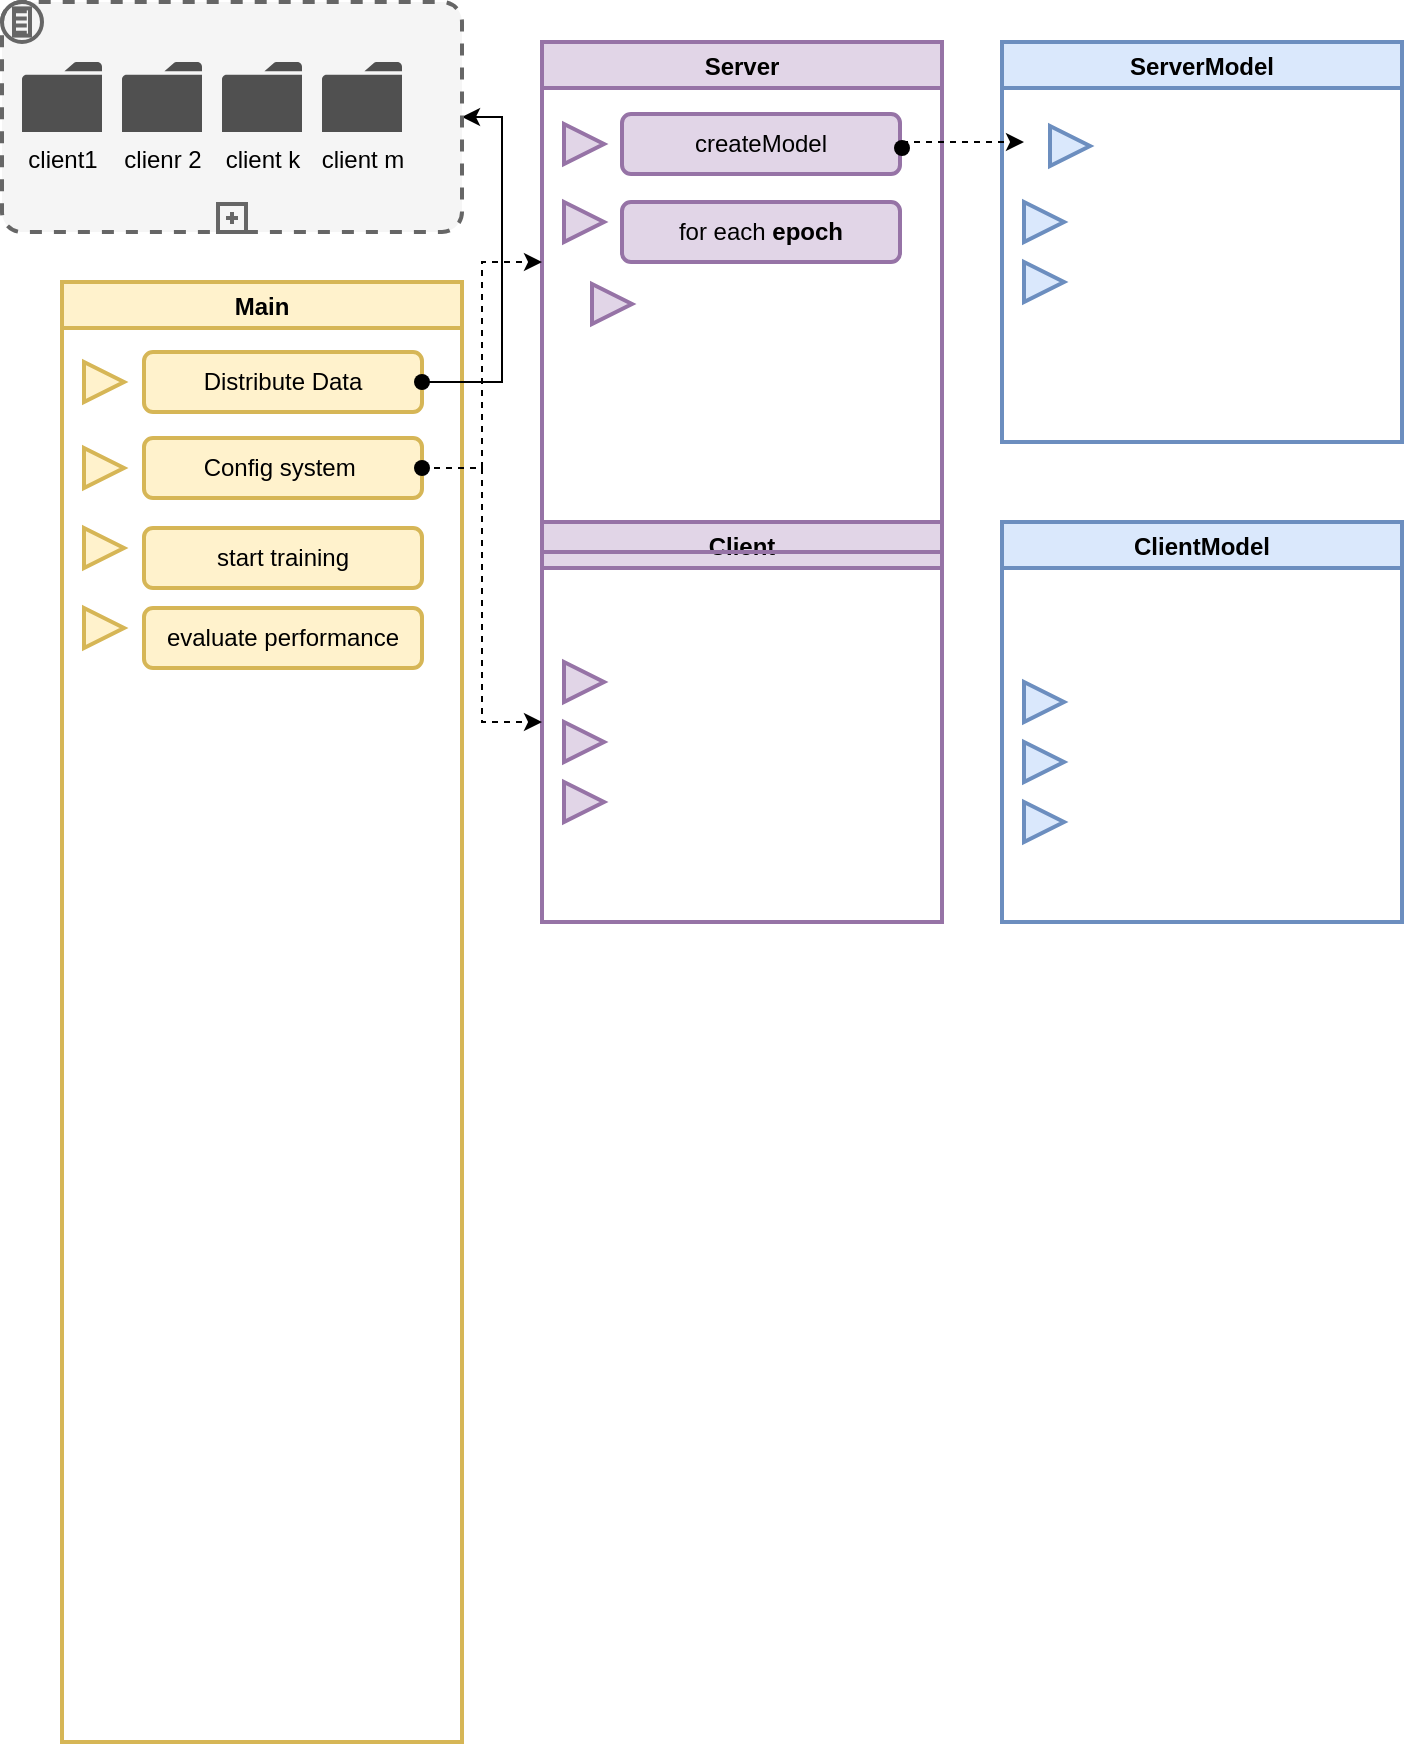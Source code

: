 <mxfile version="17.1.2" type="github">
  <diagram name="Page-1" id="5f0bae14-7c28-e335-631c-24af17079c00">
    <mxGraphModel dx="868" dy="1274" grid="1" gridSize="10" guides="1" tooltips="1" connect="1" arrows="1" fold="1" page="1" pageScale="1" pageWidth="1100" pageHeight="850" background="none" math="0" shadow="0">
      <root>
        <mxCell id="0" />
        <mxCell id="1" parent="0" />
        <mxCell id="U-ktRDvtVMJbWJF2N6Tt-1" value="Main" style="swimlane;fillColor=#fff2cc;strokeColor=#d6b656;strokeWidth=2;" parent="1" vertex="1">
          <mxGeometry x="160" y="-670" width="200" height="730" as="geometry" />
        </mxCell>
        <mxCell id="Rlsf4nvI7hZgjNQiWzl--10" value="" style="triangle;whiteSpace=wrap;html=1;strokeColor=#d6b656;strokeWidth=2;fillColor=#fff2cc;" vertex="1" parent="U-ktRDvtVMJbWJF2N6Tt-1">
          <mxGeometry x="11" y="40" width="20" height="20" as="geometry" />
        </mxCell>
        <mxCell id="Rlsf4nvI7hZgjNQiWzl--12" value="" style="triangle;whiteSpace=wrap;html=1;strokeColor=#d6b656;strokeWidth=2;fillColor=#fff2cc;" vertex="1" parent="U-ktRDvtVMJbWJF2N6Tt-1">
          <mxGeometry x="11" y="83" width="20" height="20" as="geometry" />
        </mxCell>
        <mxCell id="Rlsf4nvI7hZgjNQiWzl--13" value="" style="triangle;whiteSpace=wrap;html=1;strokeColor=#d6b656;strokeWidth=2;fillColor=#fff2cc;" vertex="1" parent="U-ktRDvtVMJbWJF2N6Tt-1">
          <mxGeometry x="11" y="123" width="20" height="20" as="geometry" />
        </mxCell>
        <mxCell id="Rlsf4nvI7hZgjNQiWzl--32" value="Distribute Data" style="rounded=1;whiteSpace=wrap;html=1;strokeColor=#d6b656;strokeWidth=2;fillColor=#fff2cc;" vertex="1" parent="U-ktRDvtVMJbWJF2N6Tt-1">
          <mxGeometry x="41" y="35" width="139" height="30" as="geometry" />
        </mxCell>
        <mxCell id="Rlsf4nvI7hZgjNQiWzl--37" value="" style="shape=waypoint;sketch=0;fillStyle=solid;size=6;pointerEvents=1;points=[];fillColor=none;resizable=0;rotatable=0;perimeter=centerPerimeter;snapToPoint=1;strokeColor=#;strokeWidth=2;" vertex="1" parent="U-ktRDvtVMJbWJF2N6Tt-1">
          <mxGeometry x="160" y="30" width="40" height="40" as="geometry" />
        </mxCell>
        <mxCell id="Rlsf4nvI7hZgjNQiWzl--48" value="Config system&amp;nbsp;&lt;span style=&quot;color: rgba(0 , 0 , 0 , 0) ; font-family: monospace ; font-size: 0px&quot;&gt;%3CmxGraphModel%3E%3Croot%3E%3CmxCell%20id%3D%220%22%2F%3E%3CmxCell%20id%3D%221%22%20parent%3D%220%22%2F%3E%3CmxCell%20id%3D%222%22%20value%3D%22Distribute%20Data%22%20style%3D%22rounded%3D1%3BwhiteSpace%3Dwrap%3Bhtml%3D1%3BstrokeColor%3D%23d6b656%3BstrokeWidth%3D2%3BfillColor%3D%23fff2cc%3B%22%20vertex%3D%221%22%20parent%3D%221%22%3E%3CmxGeometry%20x%3D%22201%22%20y%3D%22-635%22%20width%3D%22139%22%20height%3D%2230%22%20as%3D%22geometry%22%2F%3E%3C%2FmxCell%3E%3C%2Froot%3E%3C%2FmxGraphModel%3E&lt;/span&gt;" style="rounded=1;whiteSpace=wrap;html=1;strokeColor=#d6b656;strokeWidth=2;fillColor=#fff2cc;" vertex="1" parent="U-ktRDvtVMJbWJF2N6Tt-1">
          <mxGeometry x="41" y="78" width="139" height="30" as="geometry" />
        </mxCell>
        <mxCell id="Rlsf4nvI7hZgjNQiWzl--49" value="start training" style="rounded=1;whiteSpace=wrap;html=1;strokeColor=#d6b656;strokeWidth=2;fillColor=#fff2cc;" vertex="1" parent="U-ktRDvtVMJbWJF2N6Tt-1">
          <mxGeometry x="41" y="123" width="139" height="30" as="geometry" />
        </mxCell>
        <mxCell id="Rlsf4nvI7hZgjNQiWzl--50" value="" style="triangle;whiteSpace=wrap;html=1;strokeColor=#d6b656;strokeWidth=2;fillColor=#fff2cc;" vertex="1" parent="U-ktRDvtVMJbWJF2N6Tt-1">
          <mxGeometry x="11" y="163" width="20" height="20" as="geometry" />
        </mxCell>
        <mxCell id="Rlsf4nvI7hZgjNQiWzl--51" value="evaluate performance" style="rounded=1;whiteSpace=wrap;html=1;strokeColor=#d6b656;strokeWidth=2;fillColor=#fff2cc;" vertex="1" parent="U-ktRDvtVMJbWJF2N6Tt-1">
          <mxGeometry x="41" y="163" width="139" height="30" as="geometry" />
        </mxCell>
        <mxCell id="Rlsf4nvI7hZgjNQiWzl--54" value="" style="shape=waypoint;sketch=0;fillStyle=solid;size=6;pointerEvents=1;points=[];fillColor=none;resizable=0;rotatable=0;perimeter=centerPerimeter;snapToPoint=1;strokeColor=#;strokeWidth=2;" vertex="1" parent="U-ktRDvtVMJbWJF2N6Tt-1">
          <mxGeometry x="160" y="73" width="40" height="40" as="geometry" />
        </mxCell>
        <mxCell id="U-ktRDvtVMJbWJF2N6Tt-2" value="Client" style="swimlane;fillColor=#e1d5e7;strokeColor=#9673a6;strokeWidth=2;" parent="1" vertex="1">
          <mxGeometry x="400" y="-550" width="200" height="200" as="geometry" />
        </mxCell>
        <mxCell id="Rlsf4nvI7hZgjNQiWzl--17" value="" style="triangle;whiteSpace=wrap;html=1;strokeColor=#9673a6;strokeWidth=2;fillColor=#e1d5e7;" vertex="1" parent="U-ktRDvtVMJbWJF2N6Tt-2">
          <mxGeometry x="11" y="100" width="20" height="20" as="geometry" />
        </mxCell>
        <mxCell id="Rlsf4nvI7hZgjNQiWzl--18" value="" style="triangle;whiteSpace=wrap;html=1;strokeColor=#9673a6;strokeWidth=2;fillColor=#e1d5e7;" vertex="1" parent="U-ktRDvtVMJbWJF2N6Tt-2">
          <mxGeometry x="11" y="70" width="20" height="20" as="geometry" />
        </mxCell>
        <mxCell id="Rlsf4nvI7hZgjNQiWzl--19" value="" style="triangle;whiteSpace=wrap;html=1;strokeColor=#9673a6;strokeWidth=2;fillColor=#e1d5e7;" vertex="1" parent="U-ktRDvtVMJbWJF2N6Tt-2">
          <mxGeometry x="11" y="130" width="20" height="20" as="geometry" />
        </mxCell>
        <mxCell id="U-ktRDvtVMJbWJF2N6Tt-3" value="Server" style="swimlane;fillColor=#e1d5e7;strokeColor=#9673a6;strokeWidth=2;" parent="1" vertex="1">
          <mxGeometry x="400" y="-790" width="200" height="255" as="geometry" />
        </mxCell>
        <mxCell id="Rlsf4nvI7hZgjNQiWzl--15" value="" style="triangle;whiteSpace=wrap;html=1;strokeColor=#9673a6;strokeWidth=2;fillColor=#e1d5e7;" vertex="1" parent="U-ktRDvtVMJbWJF2N6Tt-3">
          <mxGeometry x="11" y="80" width="20" height="20" as="geometry" />
        </mxCell>
        <mxCell id="Rlsf4nvI7hZgjNQiWzl--14" value="" style="triangle;whiteSpace=wrap;html=1;strokeColor=#9673a6;strokeWidth=2;fillColor=#e1d5e7;" vertex="1" parent="U-ktRDvtVMJbWJF2N6Tt-3">
          <mxGeometry x="11" y="41" width="20" height="20" as="geometry" />
        </mxCell>
        <mxCell id="Rlsf4nvI7hZgjNQiWzl--16" value="" style="triangle;whiteSpace=wrap;html=1;strokeColor=#9673a6;strokeWidth=2;fillColor=#e1d5e7;" vertex="1" parent="U-ktRDvtVMJbWJF2N6Tt-3">
          <mxGeometry x="25" y="121" width="20" height="20" as="geometry" />
        </mxCell>
        <mxCell id="Rlsf4nvI7hZgjNQiWzl--56" value="createModel" style="rounded=1;whiteSpace=wrap;html=1;strokeColor=#9673a6;strokeWidth=2;fillColor=#e1d5e7;" vertex="1" parent="U-ktRDvtVMJbWJF2N6Tt-3">
          <mxGeometry x="40" y="36" width="139" height="30" as="geometry" />
        </mxCell>
        <mxCell id="Rlsf4nvI7hZgjNQiWzl--65" value="" style="shape=waypoint;sketch=0;fillStyle=solid;size=6;pointerEvents=1;points=[];fillColor=none;resizable=0;rotatable=0;perimeter=centerPerimeter;snapToPoint=1;strokeColor=#;strokeWidth=2;" vertex="1" parent="U-ktRDvtVMJbWJF2N6Tt-3">
          <mxGeometry x="160" y="33" width="40" height="40" as="geometry" />
        </mxCell>
        <mxCell id="Rlsf4nvI7hZgjNQiWzl--67" value="for each &lt;b&gt;epoch&lt;/b&gt;" style="rounded=1;whiteSpace=wrap;html=1;strokeColor=#9673a6;strokeWidth=2;fillColor=#e1d5e7;" vertex="1" parent="U-ktRDvtVMJbWJF2N6Tt-3">
          <mxGeometry x="40" y="80" width="139" height="30" as="geometry" />
        </mxCell>
        <mxCell id="U-ktRDvtVMJbWJF2N6Tt-4" value="ServerModel" style="swimlane;fillColor=#dae8fc;strokeColor=#6c8ebf;strokeWidth=2;" parent="1" vertex="1">
          <mxGeometry x="630" y="-790" width="200" height="200" as="geometry" />
        </mxCell>
        <mxCell id="Rlsf4nvI7hZgjNQiWzl--26" value="" style="triangle;whiteSpace=wrap;html=1;strokeColor=#6c8ebf;strokeWidth=2;fillColor=#dae8fc;" vertex="1" parent="U-ktRDvtVMJbWJF2N6Tt-4">
          <mxGeometry x="11" y="80" width="20" height="20" as="geometry" />
        </mxCell>
        <mxCell id="Rlsf4nvI7hZgjNQiWzl--27" value="" style="triangle;whiteSpace=wrap;html=1;strokeColor=#6c8ebf;strokeWidth=2;fillColor=#dae8fc;" vertex="1" parent="U-ktRDvtVMJbWJF2N6Tt-4">
          <mxGeometry x="24" y="42" width="20" height="20" as="geometry" />
        </mxCell>
        <mxCell id="Rlsf4nvI7hZgjNQiWzl--28" value="" style="triangle;whiteSpace=wrap;html=1;strokeColor=#6c8ebf;strokeWidth=2;fillColor=#dae8fc;" vertex="1" parent="U-ktRDvtVMJbWJF2N6Tt-4">
          <mxGeometry x="11" y="110" width="20" height="20" as="geometry" />
        </mxCell>
        <mxCell id="U-ktRDvtVMJbWJF2N6Tt-5" value="ClientModel" style="swimlane;fillColor=#dae8fc;strokeColor=#6c8ebf;strokeWidth=2;" parent="1" vertex="1">
          <mxGeometry x="630" y="-550" width="200" height="200" as="geometry" />
        </mxCell>
        <mxCell id="Rlsf4nvI7hZgjNQiWzl--29" value="" style="triangle;whiteSpace=wrap;html=1;strokeColor=#6c8ebf;strokeWidth=2;fillColor=#dae8fc;" vertex="1" parent="U-ktRDvtVMJbWJF2N6Tt-5">
          <mxGeometry x="11" y="110" width="20" height="20" as="geometry" />
        </mxCell>
        <mxCell id="Rlsf4nvI7hZgjNQiWzl--30" value="" style="triangle;whiteSpace=wrap;html=1;strokeColor=#6c8ebf;strokeWidth=2;fillColor=#dae8fc;" vertex="1" parent="U-ktRDvtVMJbWJF2N6Tt-5">
          <mxGeometry x="11" y="80" width="20" height="20" as="geometry" />
        </mxCell>
        <mxCell id="Rlsf4nvI7hZgjNQiWzl--31" value="" style="triangle;whiteSpace=wrap;html=1;strokeColor=#6c8ebf;strokeWidth=2;fillColor=#dae8fc;" vertex="1" parent="U-ktRDvtVMJbWJF2N6Tt-5">
          <mxGeometry x="11" y="140" width="20" height="20" as="geometry" />
        </mxCell>
        <mxCell id="Rlsf4nvI7hZgjNQiWzl--38" value="" style="edgeStyle=elbowEdgeStyle;elbow=vertical;endArrow=classic;html=1;rounded=0;exitX=0.475;exitY=0.575;exitDx=0;exitDy=0;exitPerimeter=0;" edge="1" parent="1" source="Rlsf4nvI7hZgjNQiWzl--37" target="Rlsf4nvI7hZgjNQiWzl--39">
          <mxGeometry width="50" height="50" relative="1" as="geometry">
            <mxPoint x="561" y="-510" as="sourcePoint" />
            <mxPoint x="371" y="-720" as="targetPoint" />
            <Array as="points">
              <mxPoint x="380" y="-650" />
              <mxPoint x="390" y="-640" />
              <mxPoint x="390" y="-620" />
              <mxPoint x="371" y="-710" />
              <mxPoint x="401" y="-620" />
              <mxPoint x="421" y="-620" />
              <mxPoint x="391" y="-630" />
            </Array>
          </mxGeometry>
        </mxCell>
        <mxCell id="Rlsf4nvI7hZgjNQiWzl--39" value="" style="points=[[0.25,0,0],[0.5,0,0],[0.75,0,0],[1,0.25,0],[1,0.5,0],[1,0.75,0],[0.75,1,0],[0.5,1,0],[0.25,1,0],[0,0.75,0],[0,0.5,0],[0,0.25,0]];shape=mxgraph.bpmn.task;whiteSpace=wrap;rectStyle=rounded;size=10;taskMarker=abstract;bpmnShapeType=subprocess;isLoopSub=1;outline=eventInt;symbol=conditional;strokeColor=#666666;strokeWidth=2;fillColor=#f5f5f5;fontColor=#333333;" vertex="1" parent="1">
          <mxGeometry x="130" y="-810" width="230" height="115" as="geometry" />
        </mxCell>
        <mxCell id="Rlsf4nvI7hZgjNQiWzl--42" value="client1" style="sketch=0;pointerEvents=1;shadow=0;dashed=0;html=1;strokeColor=none;fillColor=#505050;labelPosition=center;verticalLabelPosition=bottom;verticalAlign=top;outlineConnect=0;align=center;shape=mxgraph.office.concepts.folder;" vertex="1" parent="1">
          <mxGeometry x="140" y="-780" width="40" height="35" as="geometry" />
        </mxCell>
        <mxCell id="Rlsf4nvI7hZgjNQiWzl--43" value="clienr 2" style="sketch=0;pointerEvents=1;shadow=0;dashed=0;html=1;strokeColor=none;fillColor=#505050;labelPosition=center;verticalLabelPosition=bottom;verticalAlign=top;outlineConnect=0;align=center;shape=mxgraph.office.concepts.folder;" vertex="1" parent="1">
          <mxGeometry x="190" y="-780" width="40" height="35" as="geometry" />
        </mxCell>
        <mxCell id="Rlsf4nvI7hZgjNQiWzl--44" value="client k" style="sketch=0;pointerEvents=1;shadow=0;dashed=0;html=1;strokeColor=none;fillColor=#505050;labelPosition=center;verticalLabelPosition=bottom;verticalAlign=top;outlineConnect=0;align=center;shape=mxgraph.office.concepts.folder;" vertex="1" parent="1">
          <mxGeometry x="240" y="-780" width="40" height="35" as="geometry" />
        </mxCell>
        <mxCell id="Rlsf4nvI7hZgjNQiWzl--45" value="client m" style="sketch=0;pointerEvents=1;shadow=0;dashed=0;html=1;strokeColor=none;fillColor=#505050;labelPosition=center;verticalLabelPosition=bottom;verticalAlign=top;outlineConnect=0;align=center;shape=mxgraph.office.concepts.folder;" vertex="1" parent="1">
          <mxGeometry x="290" y="-780" width="40" height="35" as="geometry" />
        </mxCell>
        <mxCell id="Rlsf4nvI7hZgjNQiWzl--62" value="" style="edgeStyle=orthogonalEdgeStyle;rounded=0;orthogonalLoop=1;jettySize=auto;html=1;dashed=1;entryX=0;entryY=0.5;entryDx=0;entryDy=0;" edge="1" parent="1" source="Rlsf4nvI7hZgjNQiWzl--54" target="U-ktRDvtVMJbWJF2N6Tt-2">
          <mxGeometry relative="1" as="geometry">
            <Array as="points">
              <mxPoint x="370" y="-577" />
              <mxPoint x="370" y="-450" />
            </Array>
          </mxGeometry>
        </mxCell>
        <mxCell id="Rlsf4nvI7hZgjNQiWzl--63" value="" style="edgeStyle=orthogonalEdgeStyle;rounded=0;orthogonalLoop=1;jettySize=auto;html=1;dashed=1;" edge="1" parent="1" source="Rlsf4nvI7hZgjNQiWzl--54">
          <mxGeometry relative="1" as="geometry">
            <mxPoint x="400" y="-680" as="targetPoint" />
            <Array as="points">
              <mxPoint x="370" y="-577" />
              <mxPoint x="370" y="-680" />
            </Array>
          </mxGeometry>
        </mxCell>
        <mxCell id="Rlsf4nvI7hZgjNQiWzl--66" value="" style="edgeStyle=orthogonalEdgeStyle;rounded=0;orthogonalLoop=1;jettySize=auto;html=1;dashed=1;" edge="1" parent="1">
          <mxGeometry relative="1" as="geometry">
            <mxPoint x="580" y="-740" as="sourcePoint" />
            <mxPoint x="641" y="-740" as="targetPoint" />
          </mxGeometry>
        </mxCell>
      </root>
    </mxGraphModel>
  </diagram>
</mxfile>
